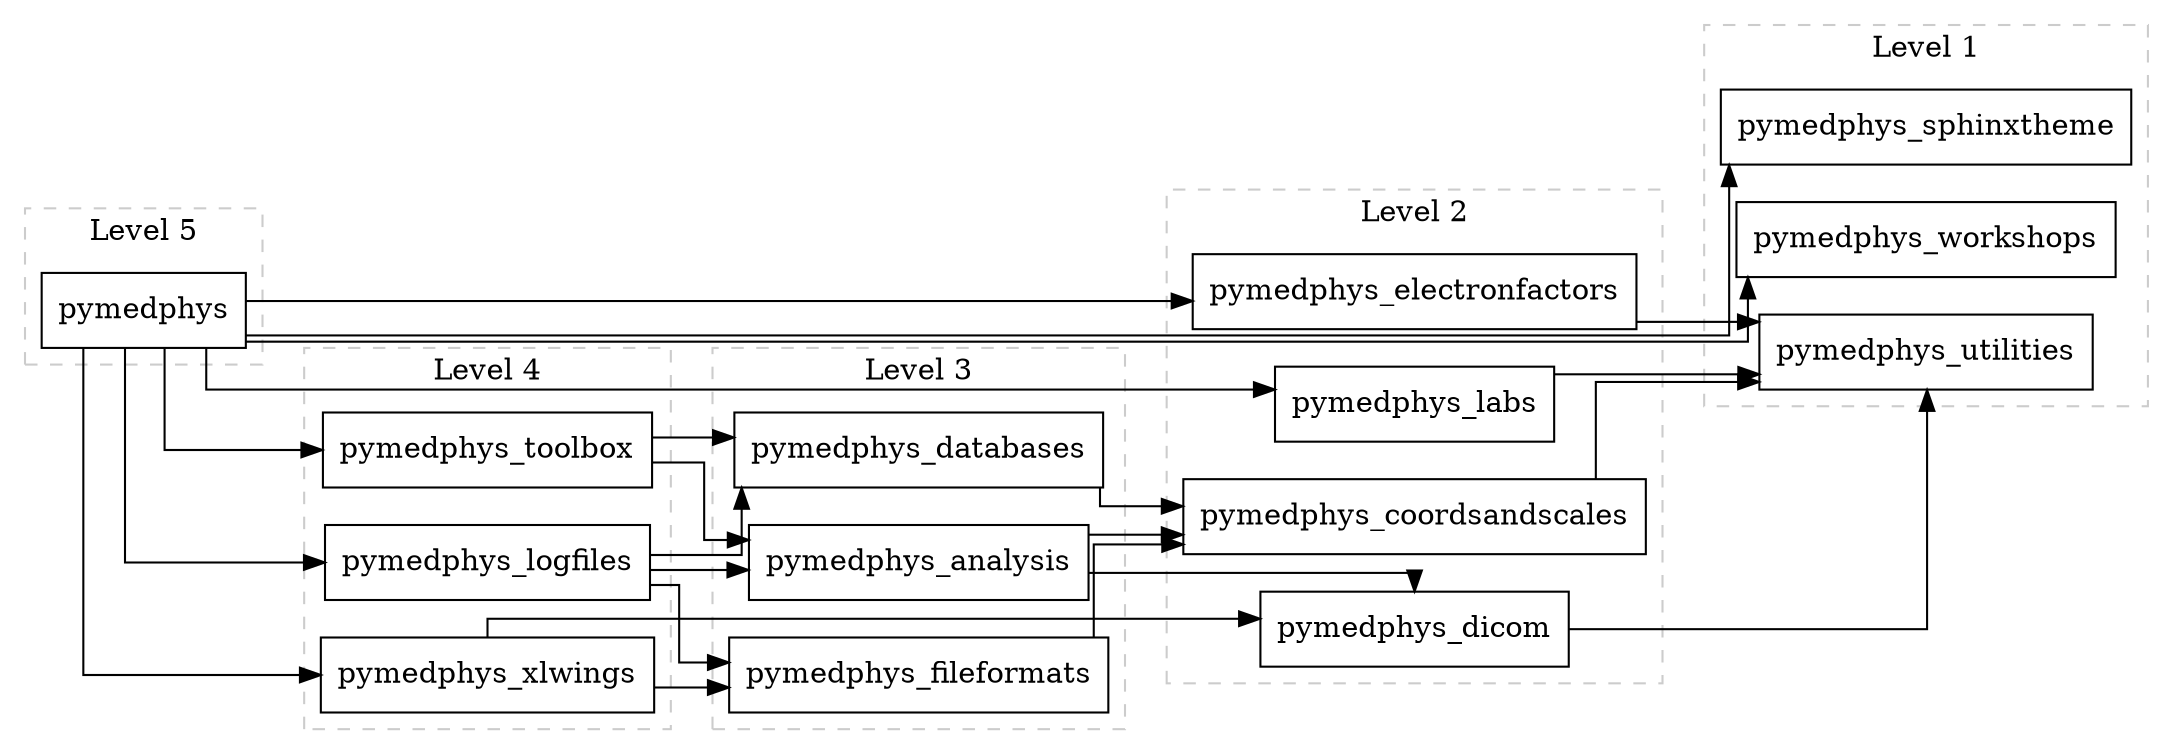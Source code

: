 strict digraph  {

    rankdir=LR;
    node [shape=box]
    splines=ortho;

	subgraph cluster_0 {
		pymedphys_workshops;
        pymedphys_sphinxtheme;
        pymedphys_utilities;
		label = "Level 1";
        style = dashed;
        color = grey80;
	}
    
	subgraph cluster_1 {
		pymedphys_electronfactors;
        pymedphys_labs;
        pymedphys_coordsandscales;
        pymedphys_dicom;
		label = "Level 2";
        style = dashed;
        color = grey80;
	}
    
	subgraph cluster_2 {
		pymedphys_databases;
        pymedphys_analysis;
        pymedphys_fileformats;
		label = "Level 3";
        style = dashed;
        color = grey80;
	}
    
	subgraph cluster_3 {
		pymedphys_toolbox;
        pymedphys_logfiles;
        pymedphys_xlwings;
		label = "Level 4";
        style = dashed;
        color = grey80;
	}

	subgraph cluster_4 {
		pymedphys;
		label = "Level 5";
        style = dashed;
        color = grey80;
	}

    pymedphys_electronfactors -> pymedphys_utilities;
    pymedphys_dicom -> pymedphys_utilities;
    pymedphys_coordsandscales -> pymedphys_utilities;
    pymedphys_analysis -> pymedphys_dicom;
    pymedphys_analysis -> pymedphys_coordsandscales;
    pymedphys_databases -> pymedphys_coordsandscales;
    pymedphys_fileformats -> pymedphys_coordsandscales;
    pymedphys_logfiles -> pymedphys_fileformats;
    pymedphys_logfiles -> pymedphys_analysis;
    pymedphys_logfiles -> pymedphys_databases;
    pymedphys_labs -> pymedphys_utilities;
    pymedphys_xlwings -> pymedphys_dicom;
    pymedphys_xlwings -> pymedphys_fileformats;
    pymedphys_toolbox -> pymedphys_analysis;
    pymedphys_toolbox -> pymedphys_databases;
    pymedphys -> pymedphys_electronfactors;
    pymedphys -> pymedphys_labs;
    pymedphys -> pymedphys_sphinxtheme;
    pymedphys -> pymedphys_toolbox;
    pymedphys -> pymedphys_logfiles;
    pymedphys -> pymedphys_workshops;
    pymedphys -> pymedphys_xlwings;
}
